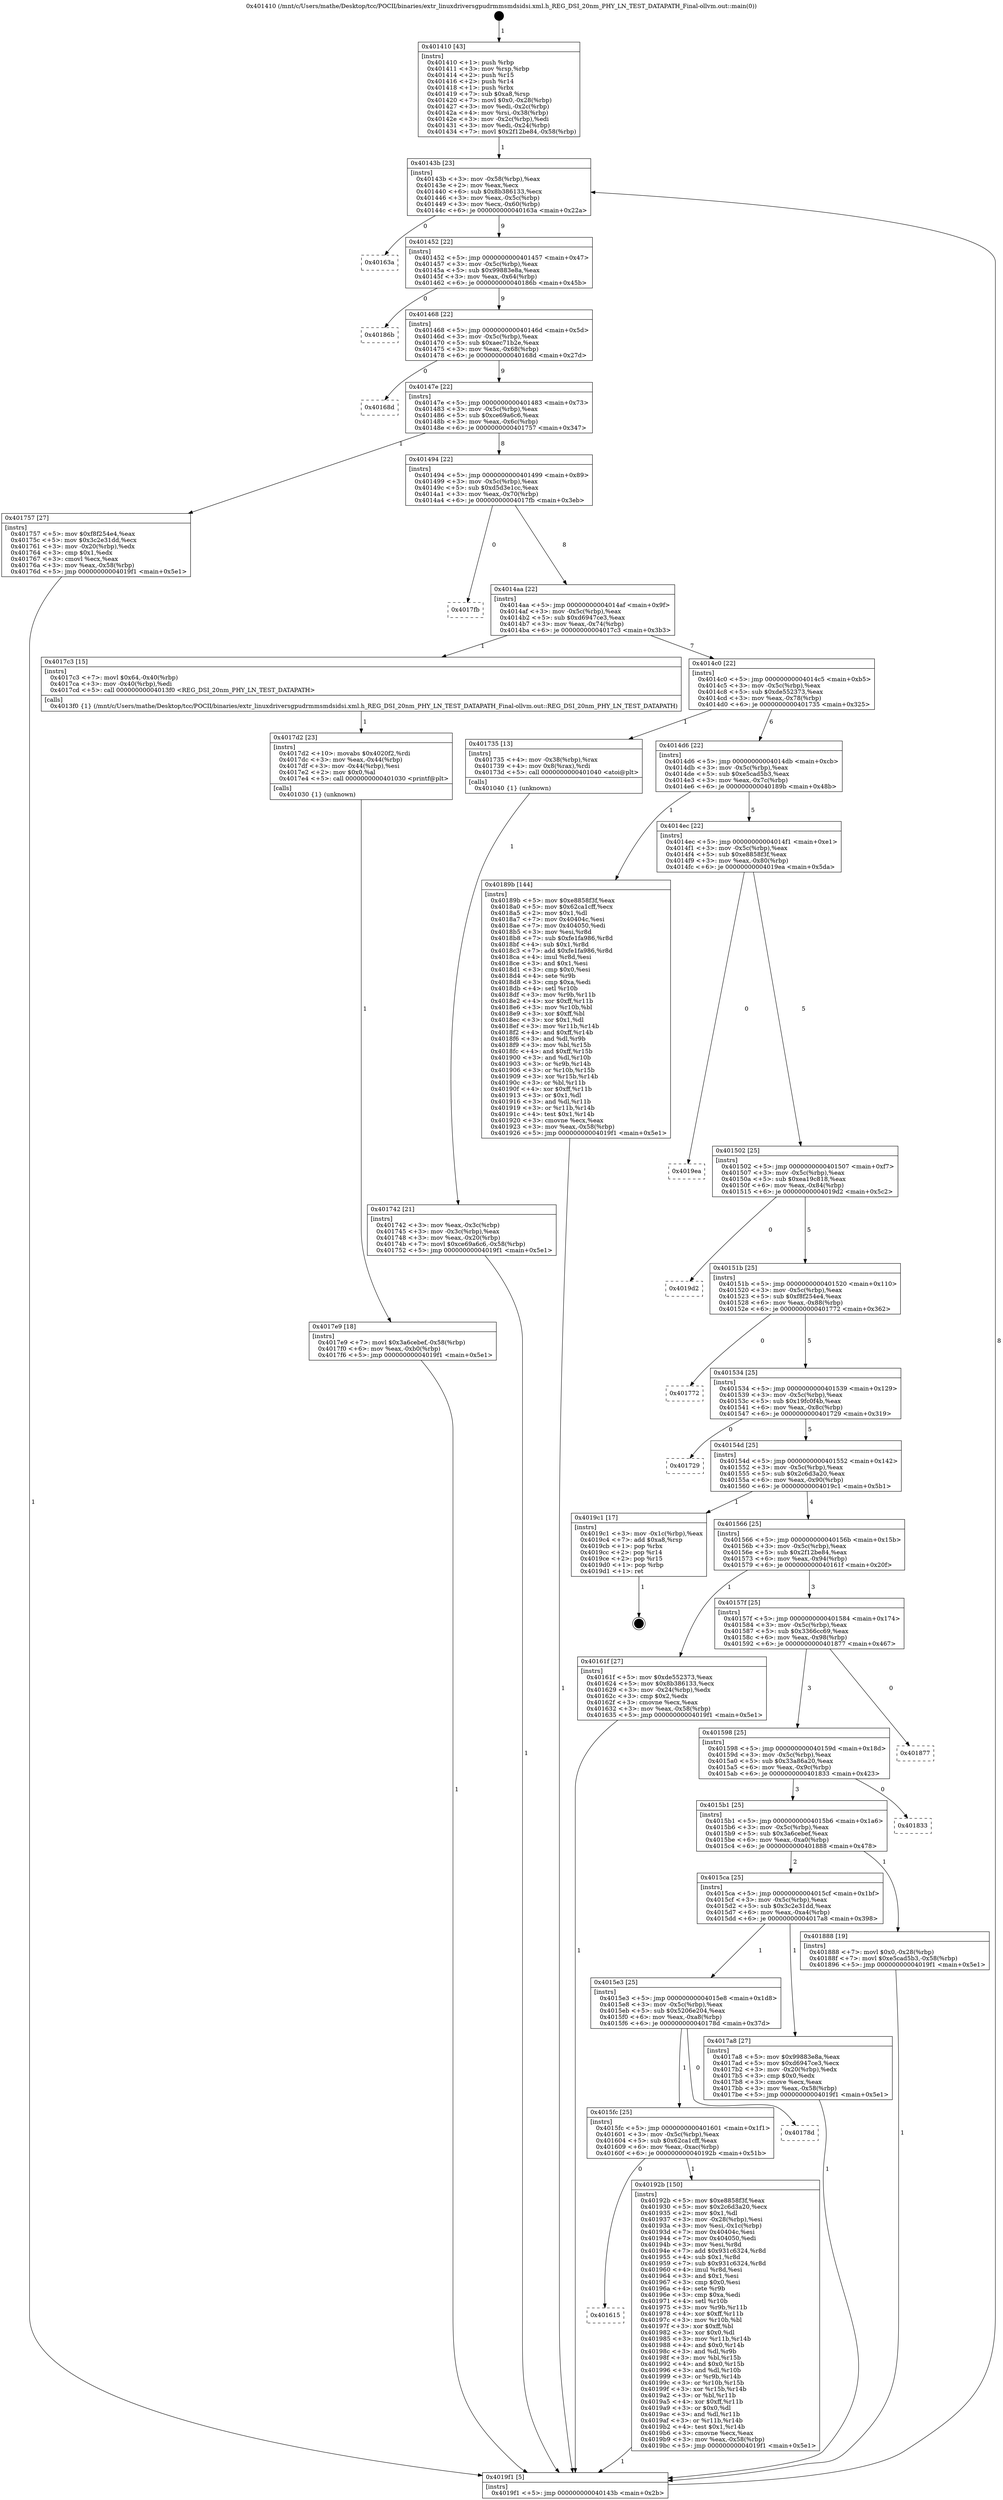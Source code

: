 digraph "0x401410" {
  label = "0x401410 (/mnt/c/Users/mathe/Desktop/tcc/POCII/binaries/extr_linuxdriversgpudrmmsmdsidsi.xml.h_REG_DSI_20nm_PHY_LN_TEST_DATAPATH_Final-ollvm.out::main(0))"
  labelloc = "t"
  node[shape=record]

  Entry [label="",width=0.3,height=0.3,shape=circle,fillcolor=black,style=filled]
  "0x40143b" [label="{
     0x40143b [23]\l
     | [instrs]\l
     &nbsp;&nbsp;0x40143b \<+3\>: mov -0x58(%rbp),%eax\l
     &nbsp;&nbsp;0x40143e \<+2\>: mov %eax,%ecx\l
     &nbsp;&nbsp;0x401440 \<+6\>: sub $0x8b386133,%ecx\l
     &nbsp;&nbsp;0x401446 \<+3\>: mov %eax,-0x5c(%rbp)\l
     &nbsp;&nbsp;0x401449 \<+3\>: mov %ecx,-0x60(%rbp)\l
     &nbsp;&nbsp;0x40144c \<+6\>: je 000000000040163a \<main+0x22a\>\l
  }"]
  "0x40163a" [label="{
     0x40163a\l
  }", style=dashed]
  "0x401452" [label="{
     0x401452 [22]\l
     | [instrs]\l
     &nbsp;&nbsp;0x401452 \<+5\>: jmp 0000000000401457 \<main+0x47\>\l
     &nbsp;&nbsp;0x401457 \<+3\>: mov -0x5c(%rbp),%eax\l
     &nbsp;&nbsp;0x40145a \<+5\>: sub $0x99883e8a,%eax\l
     &nbsp;&nbsp;0x40145f \<+3\>: mov %eax,-0x64(%rbp)\l
     &nbsp;&nbsp;0x401462 \<+6\>: je 000000000040186b \<main+0x45b\>\l
  }"]
  Exit [label="",width=0.3,height=0.3,shape=circle,fillcolor=black,style=filled,peripheries=2]
  "0x40186b" [label="{
     0x40186b\l
  }", style=dashed]
  "0x401468" [label="{
     0x401468 [22]\l
     | [instrs]\l
     &nbsp;&nbsp;0x401468 \<+5\>: jmp 000000000040146d \<main+0x5d\>\l
     &nbsp;&nbsp;0x40146d \<+3\>: mov -0x5c(%rbp),%eax\l
     &nbsp;&nbsp;0x401470 \<+5\>: sub $0xaec71b2e,%eax\l
     &nbsp;&nbsp;0x401475 \<+3\>: mov %eax,-0x68(%rbp)\l
     &nbsp;&nbsp;0x401478 \<+6\>: je 000000000040168d \<main+0x27d\>\l
  }"]
  "0x401615" [label="{
     0x401615\l
  }", style=dashed]
  "0x40168d" [label="{
     0x40168d\l
  }", style=dashed]
  "0x40147e" [label="{
     0x40147e [22]\l
     | [instrs]\l
     &nbsp;&nbsp;0x40147e \<+5\>: jmp 0000000000401483 \<main+0x73\>\l
     &nbsp;&nbsp;0x401483 \<+3\>: mov -0x5c(%rbp),%eax\l
     &nbsp;&nbsp;0x401486 \<+5\>: sub $0xce69a6c6,%eax\l
     &nbsp;&nbsp;0x40148b \<+3\>: mov %eax,-0x6c(%rbp)\l
     &nbsp;&nbsp;0x40148e \<+6\>: je 0000000000401757 \<main+0x347\>\l
  }"]
  "0x40192b" [label="{
     0x40192b [150]\l
     | [instrs]\l
     &nbsp;&nbsp;0x40192b \<+5\>: mov $0xe8858f3f,%eax\l
     &nbsp;&nbsp;0x401930 \<+5\>: mov $0x2c6d3a20,%ecx\l
     &nbsp;&nbsp;0x401935 \<+2\>: mov $0x1,%dl\l
     &nbsp;&nbsp;0x401937 \<+3\>: mov -0x28(%rbp),%esi\l
     &nbsp;&nbsp;0x40193a \<+3\>: mov %esi,-0x1c(%rbp)\l
     &nbsp;&nbsp;0x40193d \<+7\>: mov 0x40404c,%esi\l
     &nbsp;&nbsp;0x401944 \<+7\>: mov 0x404050,%edi\l
     &nbsp;&nbsp;0x40194b \<+3\>: mov %esi,%r8d\l
     &nbsp;&nbsp;0x40194e \<+7\>: add $0x931c6324,%r8d\l
     &nbsp;&nbsp;0x401955 \<+4\>: sub $0x1,%r8d\l
     &nbsp;&nbsp;0x401959 \<+7\>: sub $0x931c6324,%r8d\l
     &nbsp;&nbsp;0x401960 \<+4\>: imul %r8d,%esi\l
     &nbsp;&nbsp;0x401964 \<+3\>: and $0x1,%esi\l
     &nbsp;&nbsp;0x401967 \<+3\>: cmp $0x0,%esi\l
     &nbsp;&nbsp;0x40196a \<+4\>: sete %r9b\l
     &nbsp;&nbsp;0x40196e \<+3\>: cmp $0xa,%edi\l
     &nbsp;&nbsp;0x401971 \<+4\>: setl %r10b\l
     &nbsp;&nbsp;0x401975 \<+3\>: mov %r9b,%r11b\l
     &nbsp;&nbsp;0x401978 \<+4\>: xor $0xff,%r11b\l
     &nbsp;&nbsp;0x40197c \<+3\>: mov %r10b,%bl\l
     &nbsp;&nbsp;0x40197f \<+3\>: xor $0xff,%bl\l
     &nbsp;&nbsp;0x401982 \<+3\>: xor $0x0,%dl\l
     &nbsp;&nbsp;0x401985 \<+3\>: mov %r11b,%r14b\l
     &nbsp;&nbsp;0x401988 \<+4\>: and $0x0,%r14b\l
     &nbsp;&nbsp;0x40198c \<+3\>: and %dl,%r9b\l
     &nbsp;&nbsp;0x40198f \<+3\>: mov %bl,%r15b\l
     &nbsp;&nbsp;0x401992 \<+4\>: and $0x0,%r15b\l
     &nbsp;&nbsp;0x401996 \<+3\>: and %dl,%r10b\l
     &nbsp;&nbsp;0x401999 \<+3\>: or %r9b,%r14b\l
     &nbsp;&nbsp;0x40199c \<+3\>: or %r10b,%r15b\l
     &nbsp;&nbsp;0x40199f \<+3\>: xor %r15b,%r14b\l
     &nbsp;&nbsp;0x4019a2 \<+3\>: or %bl,%r11b\l
     &nbsp;&nbsp;0x4019a5 \<+4\>: xor $0xff,%r11b\l
     &nbsp;&nbsp;0x4019a9 \<+3\>: or $0x0,%dl\l
     &nbsp;&nbsp;0x4019ac \<+3\>: and %dl,%r11b\l
     &nbsp;&nbsp;0x4019af \<+3\>: or %r11b,%r14b\l
     &nbsp;&nbsp;0x4019b2 \<+4\>: test $0x1,%r14b\l
     &nbsp;&nbsp;0x4019b6 \<+3\>: cmovne %ecx,%eax\l
     &nbsp;&nbsp;0x4019b9 \<+3\>: mov %eax,-0x58(%rbp)\l
     &nbsp;&nbsp;0x4019bc \<+5\>: jmp 00000000004019f1 \<main+0x5e1\>\l
  }"]
  "0x401757" [label="{
     0x401757 [27]\l
     | [instrs]\l
     &nbsp;&nbsp;0x401757 \<+5\>: mov $0xf8f254e4,%eax\l
     &nbsp;&nbsp;0x40175c \<+5\>: mov $0x3c2e31dd,%ecx\l
     &nbsp;&nbsp;0x401761 \<+3\>: mov -0x20(%rbp),%edx\l
     &nbsp;&nbsp;0x401764 \<+3\>: cmp $0x1,%edx\l
     &nbsp;&nbsp;0x401767 \<+3\>: cmovl %ecx,%eax\l
     &nbsp;&nbsp;0x40176a \<+3\>: mov %eax,-0x58(%rbp)\l
     &nbsp;&nbsp;0x40176d \<+5\>: jmp 00000000004019f1 \<main+0x5e1\>\l
  }"]
  "0x401494" [label="{
     0x401494 [22]\l
     | [instrs]\l
     &nbsp;&nbsp;0x401494 \<+5\>: jmp 0000000000401499 \<main+0x89\>\l
     &nbsp;&nbsp;0x401499 \<+3\>: mov -0x5c(%rbp),%eax\l
     &nbsp;&nbsp;0x40149c \<+5\>: sub $0xd5d3e1cc,%eax\l
     &nbsp;&nbsp;0x4014a1 \<+3\>: mov %eax,-0x70(%rbp)\l
     &nbsp;&nbsp;0x4014a4 \<+6\>: je 00000000004017fb \<main+0x3eb\>\l
  }"]
  "0x4015fc" [label="{
     0x4015fc [25]\l
     | [instrs]\l
     &nbsp;&nbsp;0x4015fc \<+5\>: jmp 0000000000401601 \<main+0x1f1\>\l
     &nbsp;&nbsp;0x401601 \<+3\>: mov -0x5c(%rbp),%eax\l
     &nbsp;&nbsp;0x401604 \<+5\>: sub $0x62ca1cff,%eax\l
     &nbsp;&nbsp;0x401609 \<+6\>: mov %eax,-0xac(%rbp)\l
     &nbsp;&nbsp;0x40160f \<+6\>: je 000000000040192b \<main+0x51b\>\l
  }"]
  "0x4017fb" [label="{
     0x4017fb\l
  }", style=dashed]
  "0x4014aa" [label="{
     0x4014aa [22]\l
     | [instrs]\l
     &nbsp;&nbsp;0x4014aa \<+5\>: jmp 00000000004014af \<main+0x9f\>\l
     &nbsp;&nbsp;0x4014af \<+3\>: mov -0x5c(%rbp),%eax\l
     &nbsp;&nbsp;0x4014b2 \<+5\>: sub $0xd6947ce3,%eax\l
     &nbsp;&nbsp;0x4014b7 \<+3\>: mov %eax,-0x74(%rbp)\l
     &nbsp;&nbsp;0x4014ba \<+6\>: je 00000000004017c3 \<main+0x3b3\>\l
  }"]
  "0x40178d" [label="{
     0x40178d\l
  }", style=dashed]
  "0x4017c3" [label="{
     0x4017c3 [15]\l
     | [instrs]\l
     &nbsp;&nbsp;0x4017c3 \<+7\>: movl $0x64,-0x40(%rbp)\l
     &nbsp;&nbsp;0x4017ca \<+3\>: mov -0x40(%rbp),%edi\l
     &nbsp;&nbsp;0x4017cd \<+5\>: call 00000000004013f0 \<REG_DSI_20nm_PHY_LN_TEST_DATAPATH\>\l
     | [calls]\l
     &nbsp;&nbsp;0x4013f0 \{1\} (/mnt/c/Users/mathe/Desktop/tcc/POCII/binaries/extr_linuxdriversgpudrmmsmdsidsi.xml.h_REG_DSI_20nm_PHY_LN_TEST_DATAPATH_Final-ollvm.out::REG_DSI_20nm_PHY_LN_TEST_DATAPATH)\l
  }"]
  "0x4014c0" [label="{
     0x4014c0 [22]\l
     | [instrs]\l
     &nbsp;&nbsp;0x4014c0 \<+5\>: jmp 00000000004014c5 \<main+0xb5\>\l
     &nbsp;&nbsp;0x4014c5 \<+3\>: mov -0x5c(%rbp),%eax\l
     &nbsp;&nbsp;0x4014c8 \<+5\>: sub $0xde552373,%eax\l
     &nbsp;&nbsp;0x4014cd \<+3\>: mov %eax,-0x78(%rbp)\l
     &nbsp;&nbsp;0x4014d0 \<+6\>: je 0000000000401735 \<main+0x325\>\l
  }"]
  "0x4017e9" [label="{
     0x4017e9 [18]\l
     | [instrs]\l
     &nbsp;&nbsp;0x4017e9 \<+7\>: movl $0x3a6cebef,-0x58(%rbp)\l
     &nbsp;&nbsp;0x4017f0 \<+6\>: mov %eax,-0xb0(%rbp)\l
     &nbsp;&nbsp;0x4017f6 \<+5\>: jmp 00000000004019f1 \<main+0x5e1\>\l
  }"]
  "0x401735" [label="{
     0x401735 [13]\l
     | [instrs]\l
     &nbsp;&nbsp;0x401735 \<+4\>: mov -0x38(%rbp),%rax\l
     &nbsp;&nbsp;0x401739 \<+4\>: mov 0x8(%rax),%rdi\l
     &nbsp;&nbsp;0x40173d \<+5\>: call 0000000000401040 \<atoi@plt\>\l
     | [calls]\l
     &nbsp;&nbsp;0x401040 \{1\} (unknown)\l
  }"]
  "0x4014d6" [label="{
     0x4014d6 [22]\l
     | [instrs]\l
     &nbsp;&nbsp;0x4014d6 \<+5\>: jmp 00000000004014db \<main+0xcb\>\l
     &nbsp;&nbsp;0x4014db \<+3\>: mov -0x5c(%rbp),%eax\l
     &nbsp;&nbsp;0x4014de \<+5\>: sub $0xe5cad5b3,%eax\l
     &nbsp;&nbsp;0x4014e3 \<+3\>: mov %eax,-0x7c(%rbp)\l
     &nbsp;&nbsp;0x4014e6 \<+6\>: je 000000000040189b \<main+0x48b\>\l
  }"]
  "0x4017d2" [label="{
     0x4017d2 [23]\l
     | [instrs]\l
     &nbsp;&nbsp;0x4017d2 \<+10\>: movabs $0x4020f2,%rdi\l
     &nbsp;&nbsp;0x4017dc \<+3\>: mov %eax,-0x44(%rbp)\l
     &nbsp;&nbsp;0x4017df \<+3\>: mov -0x44(%rbp),%esi\l
     &nbsp;&nbsp;0x4017e2 \<+2\>: mov $0x0,%al\l
     &nbsp;&nbsp;0x4017e4 \<+5\>: call 0000000000401030 \<printf@plt\>\l
     | [calls]\l
     &nbsp;&nbsp;0x401030 \{1\} (unknown)\l
  }"]
  "0x40189b" [label="{
     0x40189b [144]\l
     | [instrs]\l
     &nbsp;&nbsp;0x40189b \<+5\>: mov $0xe8858f3f,%eax\l
     &nbsp;&nbsp;0x4018a0 \<+5\>: mov $0x62ca1cff,%ecx\l
     &nbsp;&nbsp;0x4018a5 \<+2\>: mov $0x1,%dl\l
     &nbsp;&nbsp;0x4018a7 \<+7\>: mov 0x40404c,%esi\l
     &nbsp;&nbsp;0x4018ae \<+7\>: mov 0x404050,%edi\l
     &nbsp;&nbsp;0x4018b5 \<+3\>: mov %esi,%r8d\l
     &nbsp;&nbsp;0x4018b8 \<+7\>: sub $0xfe1fa986,%r8d\l
     &nbsp;&nbsp;0x4018bf \<+4\>: sub $0x1,%r8d\l
     &nbsp;&nbsp;0x4018c3 \<+7\>: add $0xfe1fa986,%r8d\l
     &nbsp;&nbsp;0x4018ca \<+4\>: imul %r8d,%esi\l
     &nbsp;&nbsp;0x4018ce \<+3\>: and $0x1,%esi\l
     &nbsp;&nbsp;0x4018d1 \<+3\>: cmp $0x0,%esi\l
     &nbsp;&nbsp;0x4018d4 \<+4\>: sete %r9b\l
     &nbsp;&nbsp;0x4018d8 \<+3\>: cmp $0xa,%edi\l
     &nbsp;&nbsp;0x4018db \<+4\>: setl %r10b\l
     &nbsp;&nbsp;0x4018df \<+3\>: mov %r9b,%r11b\l
     &nbsp;&nbsp;0x4018e2 \<+4\>: xor $0xff,%r11b\l
     &nbsp;&nbsp;0x4018e6 \<+3\>: mov %r10b,%bl\l
     &nbsp;&nbsp;0x4018e9 \<+3\>: xor $0xff,%bl\l
     &nbsp;&nbsp;0x4018ec \<+3\>: xor $0x1,%dl\l
     &nbsp;&nbsp;0x4018ef \<+3\>: mov %r11b,%r14b\l
     &nbsp;&nbsp;0x4018f2 \<+4\>: and $0xff,%r14b\l
     &nbsp;&nbsp;0x4018f6 \<+3\>: and %dl,%r9b\l
     &nbsp;&nbsp;0x4018f9 \<+3\>: mov %bl,%r15b\l
     &nbsp;&nbsp;0x4018fc \<+4\>: and $0xff,%r15b\l
     &nbsp;&nbsp;0x401900 \<+3\>: and %dl,%r10b\l
     &nbsp;&nbsp;0x401903 \<+3\>: or %r9b,%r14b\l
     &nbsp;&nbsp;0x401906 \<+3\>: or %r10b,%r15b\l
     &nbsp;&nbsp;0x401909 \<+3\>: xor %r15b,%r14b\l
     &nbsp;&nbsp;0x40190c \<+3\>: or %bl,%r11b\l
     &nbsp;&nbsp;0x40190f \<+4\>: xor $0xff,%r11b\l
     &nbsp;&nbsp;0x401913 \<+3\>: or $0x1,%dl\l
     &nbsp;&nbsp;0x401916 \<+3\>: and %dl,%r11b\l
     &nbsp;&nbsp;0x401919 \<+3\>: or %r11b,%r14b\l
     &nbsp;&nbsp;0x40191c \<+4\>: test $0x1,%r14b\l
     &nbsp;&nbsp;0x401920 \<+3\>: cmovne %ecx,%eax\l
     &nbsp;&nbsp;0x401923 \<+3\>: mov %eax,-0x58(%rbp)\l
     &nbsp;&nbsp;0x401926 \<+5\>: jmp 00000000004019f1 \<main+0x5e1\>\l
  }"]
  "0x4014ec" [label="{
     0x4014ec [22]\l
     | [instrs]\l
     &nbsp;&nbsp;0x4014ec \<+5\>: jmp 00000000004014f1 \<main+0xe1\>\l
     &nbsp;&nbsp;0x4014f1 \<+3\>: mov -0x5c(%rbp),%eax\l
     &nbsp;&nbsp;0x4014f4 \<+5\>: sub $0xe8858f3f,%eax\l
     &nbsp;&nbsp;0x4014f9 \<+3\>: mov %eax,-0x80(%rbp)\l
     &nbsp;&nbsp;0x4014fc \<+6\>: je 00000000004019ea \<main+0x5da\>\l
  }"]
  "0x4015e3" [label="{
     0x4015e3 [25]\l
     | [instrs]\l
     &nbsp;&nbsp;0x4015e3 \<+5\>: jmp 00000000004015e8 \<main+0x1d8\>\l
     &nbsp;&nbsp;0x4015e8 \<+3\>: mov -0x5c(%rbp),%eax\l
     &nbsp;&nbsp;0x4015eb \<+5\>: sub $0x5206e204,%eax\l
     &nbsp;&nbsp;0x4015f0 \<+6\>: mov %eax,-0xa8(%rbp)\l
     &nbsp;&nbsp;0x4015f6 \<+6\>: je 000000000040178d \<main+0x37d\>\l
  }"]
  "0x4019ea" [label="{
     0x4019ea\l
  }", style=dashed]
  "0x401502" [label="{
     0x401502 [25]\l
     | [instrs]\l
     &nbsp;&nbsp;0x401502 \<+5\>: jmp 0000000000401507 \<main+0xf7\>\l
     &nbsp;&nbsp;0x401507 \<+3\>: mov -0x5c(%rbp),%eax\l
     &nbsp;&nbsp;0x40150a \<+5\>: sub $0xea19c818,%eax\l
     &nbsp;&nbsp;0x40150f \<+6\>: mov %eax,-0x84(%rbp)\l
     &nbsp;&nbsp;0x401515 \<+6\>: je 00000000004019d2 \<main+0x5c2\>\l
  }"]
  "0x4017a8" [label="{
     0x4017a8 [27]\l
     | [instrs]\l
     &nbsp;&nbsp;0x4017a8 \<+5\>: mov $0x99883e8a,%eax\l
     &nbsp;&nbsp;0x4017ad \<+5\>: mov $0xd6947ce3,%ecx\l
     &nbsp;&nbsp;0x4017b2 \<+3\>: mov -0x20(%rbp),%edx\l
     &nbsp;&nbsp;0x4017b5 \<+3\>: cmp $0x0,%edx\l
     &nbsp;&nbsp;0x4017b8 \<+3\>: cmove %ecx,%eax\l
     &nbsp;&nbsp;0x4017bb \<+3\>: mov %eax,-0x58(%rbp)\l
     &nbsp;&nbsp;0x4017be \<+5\>: jmp 00000000004019f1 \<main+0x5e1\>\l
  }"]
  "0x4019d2" [label="{
     0x4019d2\l
  }", style=dashed]
  "0x40151b" [label="{
     0x40151b [25]\l
     | [instrs]\l
     &nbsp;&nbsp;0x40151b \<+5\>: jmp 0000000000401520 \<main+0x110\>\l
     &nbsp;&nbsp;0x401520 \<+3\>: mov -0x5c(%rbp),%eax\l
     &nbsp;&nbsp;0x401523 \<+5\>: sub $0xf8f254e4,%eax\l
     &nbsp;&nbsp;0x401528 \<+6\>: mov %eax,-0x88(%rbp)\l
     &nbsp;&nbsp;0x40152e \<+6\>: je 0000000000401772 \<main+0x362\>\l
  }"]
  "0x4015ca" [label="{
     0x4015ca [25]\l
     | [instrs]\l
     &nbsp;&nbsp;0x4015ca \<+5\>: jmp 00000000004015cf \<main+0x1bf\>\l
     &nbsp;&nbsp;0x4015cf \<+3\>: mov -0x5c(%rbp),%eax\l
     &nbsp;&nbsp;0x4015d2 \<+5\>: sub $0x3c2e31dd,%eax\l
     &nbsp;&nbsp;0x4015d7 \<+6\>: mov %eax,-0xa4(%rbp)\l
     &nbsp;&nbsp;0x4015dd \<+6\>: je 00000000004017a8 \<main+0x398\>\l
  }"]
  "0x401772" [label="{
     0x401772\l
  }", style=dashed]
  "0x401534" [label="{
     0x401534 [25]\l
     | [instrs]\l
     &nbsp;&nbsp;0x401534 \<+5\>: jmp 0000000000401539 \<main+0x129\>\l
     &nbsp;&nbsp;0x401539 \<+3\>: mov -0x5c(%rbp),%eax\l
     &nbsp;&nbsp;0x40153c \<+5\>: sub $0x19fc0f4b,%eax\l
     &nbsp;&nbsp;0x401541 \<+6\>: mov %eax,-0x8c(%rbp)\l
     &nbsp;&nbsp;0x401547 \<+6\>: je 0000000000401729 \<main+0x319\>\l
  }"]
  "0x401888" [label="{
     0x401888 [19]\l
     | [instrs]\l
     &nbsp;&nbsp;0x401888 \<+7\>: movl $0x0,-0x28(%rbp)\l
     &nbsp;&nbsp;0x40188f \<+7\>: movl $0xe5cad5b3,-0x58(%rbp)\l
     &nbsp;&nbsp;0x401896 \<+5\>: jmp 00000000004019f1 \<main+0x5e1\>\l
  }"]
  "0x401729" [label="{
     0x401729\l
  }", style=dashed]
  "0x40154d" [label="{
     0x40154d [25]\l
     | [instrs]\l
     &nbsp;&nbsp;0x40154d \<+5\>: jmp 0000000000401552 \<main+0x142\>\l
     &nbsp;&nbsp;0x401552 \<+3\>: mov -0x5c(%rbp),%eax\l
     &nbsp;&nbsp;0x401555 \<+5\>: sub $0x2c6d3a20,%eax\l
     &nbsp;&nbsp;0x40155a \<+6\>: mov %eax,-0x90(%rbp)\l
     &nbsp;&nbsp;0x401560 \<+6\>: je 00000000004019c1 \<main+0x5b1\>\l
  }"]
  "0x4015b1" [label="{
     0x4015b1 [25]\l
     | [instrs]\l
     &nbsp;&nbsp;0x4015b1 \<+5\>: jmp 00000000004015b6 \<main+0x1a6\>\l
     &nbsp;&nbsp;0x4015b6 \<+3\>: mov -0x5c(%rbp),%eax\l
     &nbsp;&nbsp;0x4015b9 \<+5\>: sub $0x3a6cebef,%eax\l
     &nbsp;&nbsp;0x4015be \<+6\>: mov %eax,-0xa0(%rbp)\l
     &nbsp;&nbsp;0x4015c4 \<+6\>: je 0000000000401888 \<main+0x478\>\l
  }"]
  "0x4019c1" [label="{
     0x4019c1 [17]\l
     | [instrs]\l
     &nbsp;&nbsp;0x4019c1 \<+3\>: mov -0x1c(%rbp),%eax\l
     &nbsp;&nbsp;0x4019c4 \<+7\>: add $0xa8,%rsp\l
     &nbsp;&nbsp;0x4019cb \<+1\>: pop %rbx\l
     &nbsp;&nbsp;0x4019cc \<+2\>: pop %r14\l
     &nbsp;&nbsp;0x4019ce \<+2\>: pop %r15\l
     &nbsp;&nbsp;0x4019d0 \<+1\>: pop %rbp\l
     &nbsp;&nbsp;0x4019d1 \<+1\>: ret\l
  }"]
  "0x401566" [label="{
     0x401566 [25]\l
     | [instrs]\l
     &nbsp;&nbsp;0x401566 \<+5\>: jmp 000000000040156b \<main+0x15b\>\l
     &nbsp;&nbsp;0x40156b \<+3\>: mov -0x5c(%rbp),%eax\l
     &nbsp;&nbsp;0x40156e \<+5\>: sub $0x2f12be84,%eax\l
     &nbsp;&nbsp;0x401573 \<+6\>: mov %eax,-0x94(%rbp)\l
     &nbsp;&nbsp;0x401579 \<+6\>: je 000000000040161f \<main+0x20f\>\l
  }"]
  "0x401833" [label="{
     0x401833\l
  }", style=dashed]
  "0x40161f" [label="{
     0x40161f [27]\l
     | [instrs]\l
     &nbsp;&nbsp;0x40161f \<+5\>: mov $0xde552373,%eax\l
     &nbsp;&nbsp;0x401624 \<+5\>: mov $0x8b386133,%ecx\l
     &nbsp;&nbsp;0x401629 \<+3\>: mov -0x24(%rbp),%edx\l
     &nbsp;&nbsp;0x40162c \<+3\>: cmp $0x2,%edx\l
     &nbsp;&nbsp;0x40162f \<+3\>: cmovne %ecx,%eax\l
     &nbsp;&nbsp;0x401632 \<+3\>: mov %eax,-0x58(%rbp)\l
     &nbsp;&nbsp;0x401635 \<+5\>: jmp 00000000004019f1 \<main+0x5e1\>\l
  }"]
  "0x40157f" [label="{
     0x40157f [25]\l
     | [instrs]\l
     &nbsp;&nbsp;0x40157f \<+5\>: jmp 0000000000401584 \<main+0x174\>\l
     &nbsp;&nbsp;0x401584 \<+3\>: mov -0x5c(%rbp),%eax\l
     &nbsp;&nbsp;0x401587 \<+5\>: sub $0x3366cc69,%eax\l
     &nbsp;&nbsp;0x40158c \<+6\>: mov %eax,-0x98(%rbp)\l
     &nbsp;&nbsp;0x401592 \<+6\>: je 0000000000401877 \<main+0x467\>\l
  }"]
  "0x4019f1" [label="{
     0x4019f1 [5]\l
     | [instrs]\l
     &nbsp;&nbsp;0x4019f1 \<+5\>: jmp 000000000040143b \<main+0x2b\>\l
  }"]
  "0x401410" [label="{
     0x401410 [43]\l
     | [instrs]\l
     &nbsp;&nbsp;0x401410 \<+1\>: push %rbp\l
     &nbsp;&nbsp;0x401411 \<+3\>: mov %rsp,%rbp\l
     &nbsp;&nbsp;0x401414 \<+2\>: push %r15\l
     &nbsp;&nbsp;0x401416 \<+2\>: push %r14\l
     &nbsp;&nbsp;0x401418 \<+1\>: push %rbx\l
     &nbsp;&nbsp;0x401419 \<+7\>: sub $0xa8,%rsp\l
     &nbsp;&nbsp;0x401420 \<+7\>: movl $0x0,-0x28(%rbp)\l
     &nbsp;&nbsp;0x401427 \<+3\>: mov %edi,-0x2c(%rbp)\l
     &nbsp;&nbsp;0x40142a \<+4\>: mov %rsi,-0x38(%rbp)\l
     &nbsp;&nbsp;0x40142e \<+3\>: mov -0x2c(%rbp),%edi\l
     &nbsp;&nbsp;0x401431 \<+3\>: mov %edi,-0x24(%rbp)\l
     &nbsp;&nbsp;0x401434 \<+7\>: movl $0x2f12be84,-0x58(%rbp)\l
  }"]
  "0x401742" [label="{
     0x401742 [21]\l
     | [instrs]\l
     &nbsp;&nbsp;0x401742 \<+3\>: mov %eax,-0x3c(%rbp)\l
     &nbsp;&nbsp;0x401745 \<+3\>: mov -0x3c(%rbp),%eax\l
     &nbsp;&nbsp;0x401748 \<+3\>: mov %eax,-0x20(%rbp)\l
     &nbsp;&nbsp;0x40174b \<+7\>: movl $0xce69a6c6,-0x58(%rbp)\l
     &nbsp;&nbsp;0x401752 \<+5\>: jmp 00000000004019f1 \<main+0x5e1\>\l
  }"]
  "0x401598" [label="{
     0x401598 [25]\l
     | [instrs]\l
     &nbsp;&nbsp;0x401598 \<+5\>: jmp 000000000040159d \<main+0x18d\>\l
     &nbsp;&nbsp;0x40159d \<+3\>: mov -0x5c(%rbp),%eax\l
     &nbsp;&nbsp;0x4015a0 \<+5\>: sub $0x33a86a20,%eax\l
     &nbsp;&nbsp;0x4015a5 \<+6\>: mov %eax,-0x9c(%rbp)\l
     &nbsp;&nbsp;0x4015ab \<+6\>: je 0000000000401833 \<main+0x423\>\l
  }"]
  "0x401877" [label="{
     0x401877\l
  }", style=dashed]
  Entry -> "0x401410" [label=" 1"]
  "0x40143b" -> "0x40163a" [label=" 0"]
  "0x40143b" -> "0x401452" [label=" 9"]
  "0x4019c1" -> Exit [label=" 1"]
  "0x401452" -> "0x40186b" [label=" 0"]
  "0x401452" -> "0x401468" [label=" 9"]
  "0x40192b" -> "0x4019f1" [label=" 1"]
  "0x401468" -> "0x40168d" [label=" 0"]
  "0x401468" -> "0x40147e" [label=" 9"]
  "0x4015fc" -> "0x401615" [label=" 0"]
  "0x40147e" -> "0x401757" [label=" 1"]
  "0x40147e" -> "0x401494" [label=" 8"]
  "0x4015fc" -> "0x40192b" [label=" 1"]
  "0x401494" -> "0x4017fb" [label=" 0"]
  "0x401494" -> "0x4014aa" [label=" 8"]
  "0x4015e3" -> "0x4015fc" [label=" 1"]
  "0x4014aa" -> "0x4017c3" [label=" 1"]
  "0x4014aa" -> "0x4014c0" [label=" 7"]
  "0x4015e3" -> "0x40178d" [label=" 0"]
  "0x4014c0" -> "0x401735" [label=" 1"]
  "0x4014c0" -> "0x4014d6" [label=" 6"]
  "0x40189b" -> "0x4019f1" [label=" 1"]
  "0x4014d6" -> "0x40189b" [label=" 1"]
  "0x4014d6" -> "0x4014ec" [label=" 5"]
  "0x401888" -> "0x4019f1" [label=" 1"]
  "0x4014ec" -> "0x4019ea" [label=" 0"]
  "0x4014ec" -> "0x401502" [label=" 5"]
  "0x4017e9" -> "0x4019f1" [label=" 1"]
  "0x401502" -> "0x4019d2" [label=" 0"]
  "0x401502" -> "0x40151b" [label=" 5"]
  "0x4017d2" -> "0x4017e9" [label=" 1"]
  "0x40151b" -> "0x401772" [label=" 0"]
  "0x40151b" -> "0x401534" [label=" 5"]
  "0x4017a8" -> "0x4019f1" [label=" 1"]
  "0x401534" -> "0x401729" [label=" 0"]
  "0x401534" -> "0x40154d" [label=" 5"]
  "0x4015ca" -> "0x4015e3" [label=" 1"]
  "0x40154d" -> "0x4019c1" [label=" 1"]
  "0x40154d" -> "0x401566" [label=" 4"]
  "0x4017c3" -> "0x4017d2" [label=" 1"]
  "0x401566" -> "0x40161f" [label=" 1"]
  "0x401566" -> "0x40157f" [label=" 3"]
  "0x40161f" -> "0x4019f1" [label=" 1"]
  "0x401410" -> "0x40143b" [label=" 1"]
  "0x4019f1" -> "0x40143b" [label=" 8"]
  "0x401735" -> "0x401742" [label=" 1"]
  "0x401742" -> "0x4019f1" [label=" 1"]
  "0x401757" -> "0x4019f1" [label=" 1"]
  "0x4015b1" -> "0x4015ca" [label=" 2"]
  "0x40157f" -> "0x401877" [label=" 0"]
  "0x40157f" -> "0x401598" [label=" 3"]
  "0x4015b1" -> "0x401888" [label=" 1"]
  "0x401598" -> "0x401833" [label=" 0"]
  "0x401598" -> "0x4015b1" [label=" 3"]
  "0x4015ca" -> "0x4017a8" [label=" 1"]
}
